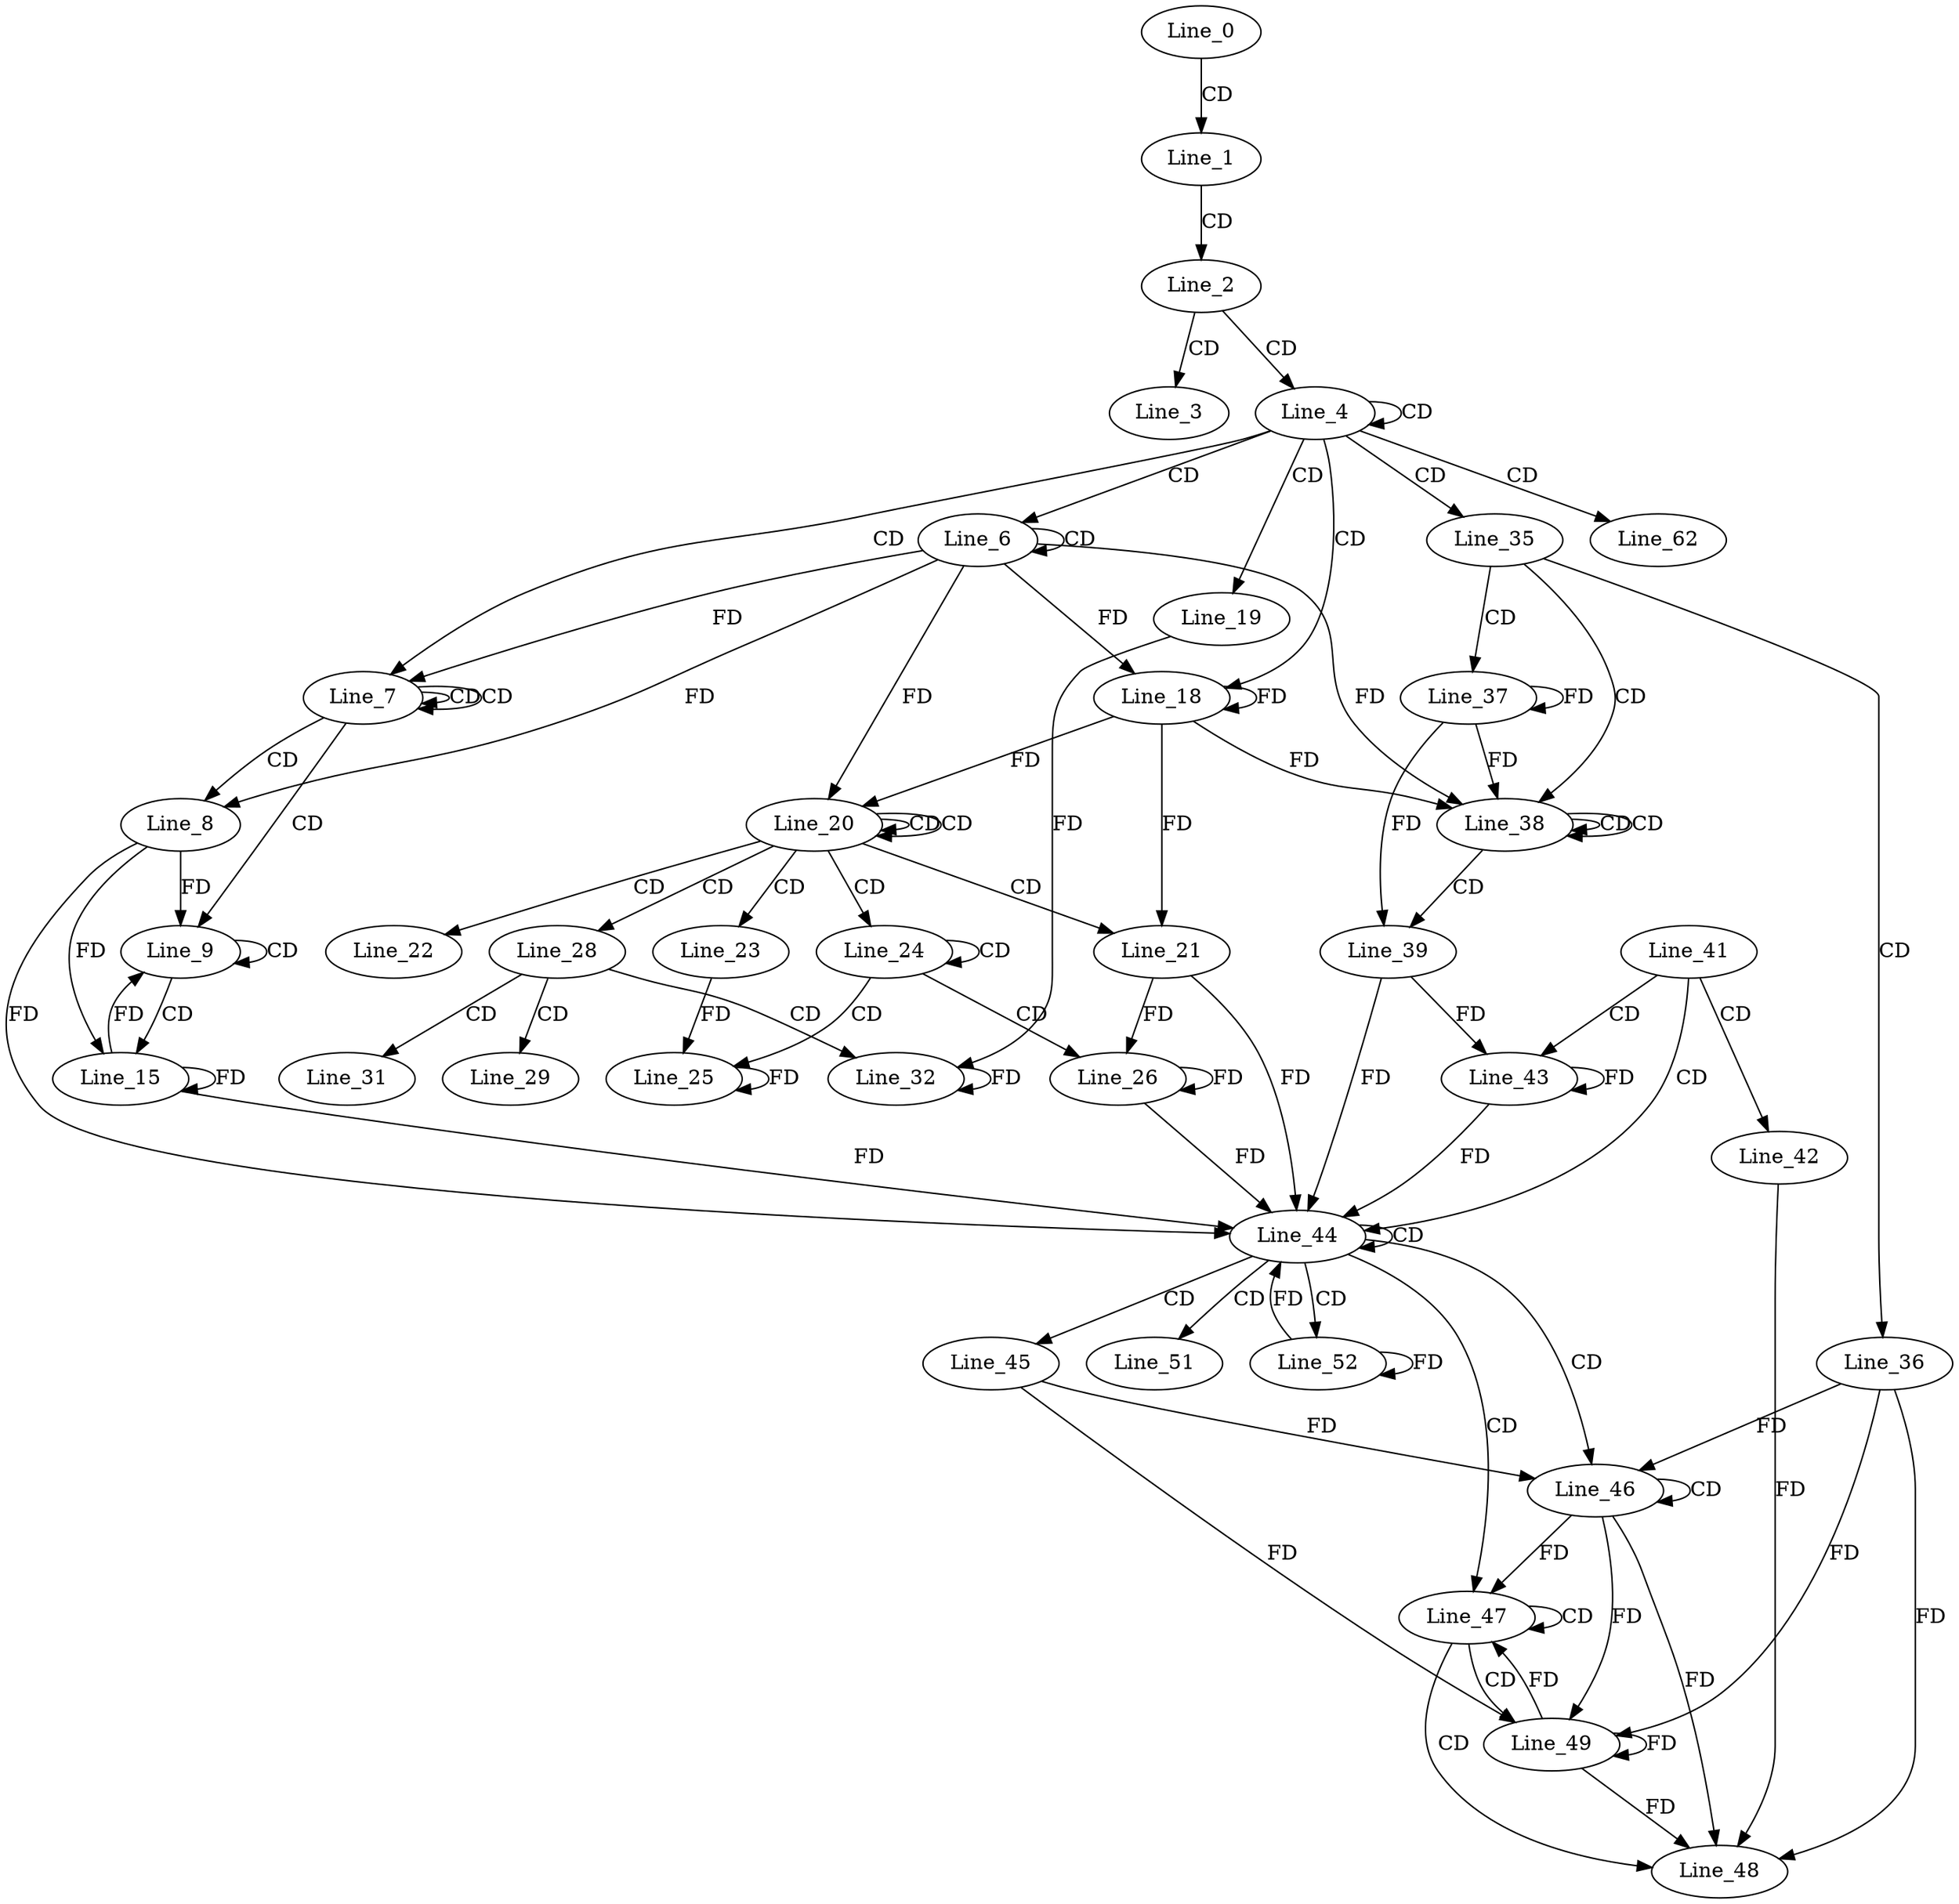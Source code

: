 digraph G {
  Line_0;
  Line_1;
  Line_2;
  Line_3;
  Line_4;
  Line_4;
  Line_6;
  Line_6;
  Line_7;
  Line_7;
  Line_8;
  Line_8;
  Line_9;
  Line_15;
  Line_18;
  Line_18;
  Line_19;
  Line_20;
  Line_20;
  Line_21;
  Line_21;
  Line_22;
  Line_23;
  Line_24;
  Line_25;
  Line_26;
  Line_28;
  Line_29;
  Line_31;
  Line_32;
  Line_35;
  Line_36;
  Line_37;
  Line_37;
  Line_38;
  Line_38;
  Line_39;
  Line_39;
  Line_41;
  Line_42;
  Line_43;
  Line_44;
  Line_45;
  Line_46;
  Line_46;
  Line_47;
  Line_48;
  Line_49;
  Line_49;
  Line_51;
  Line_52;
  Line_62;
  Line_0 -> Line_1 [ label="CD" ];
  Line_1 -> Line_2 [ label="CD" ];
  Line_2 -> Line_3 [ label="CD" ];
  Line_2 -> Line_4 [ label="CD" ];
  Line_4 -> Line_4 [ label="CD" ];
  Line_4 -> Line_6 [ label="CD" ];
  Line_6 -> Line_6 [ label="CD" ];
  Line_4 -> Line_7 [ label="CD" ];
  Line_7 -> Line_7 [ label="CD" ];
  Line_7 -> Line_7 [ label="CD" ];
  Line_6 -> Line_7 [ label="FD" ];
  Line_7 -> Line_8 [ label="CD" ];
  Line_6 -> Line_8 [ label="FD" ];
  Line_7 -> Line_9 [ label="CD" ];
  Line_9 -> Line_9 [ label="CD" ];
  Line_8 -> Line_9 [ label="FD" ];
  Line_9 -> Line_15 [ label="CD" ];
  Line_15 -> Line_15 [ label="FD" ];
  Line_8 -> Line_15 [ label="FD" ];
  Line_4 -> Line_18 [ label="CD" ];
  Line_6 -> Line_18 [ label="FD" ];
  Line_18 -> Line_18 [ label="FD" ];
  Line_4 -> Line_19 [ label="CD" ];
  Line_20 -> Line_20 [ label="CD" ];
  Line_20 -> Line_20 [ label="CD" ];
  Line_6 -> Line_20 [ label="FD" ];
  Line_18 -> Line_20 [ label="FD" ];
  Line_20 -> Line_21 [ label="CD" ];
  Line_18 -> Line_21 [ label="FD" ];
  Line_20 -> Line_22 [ label="CD" ];
  Line_20 -> Line_23 [ label="CD" ];
  Line_20 -> Line_24 [ label="CD" ];
  Line_24 -> Line_24 [ label="CD" ];
  Line_24 -> Line_25 [ label="CD" ];
  Line_25 -> Line_25 [ label="FD" ];
  Line_23 -> Line_25 [ label="FD" ];
  Line_24 -> Line_26 [ label="CD" ];
  Line_26 -> Line_26 [ label="FD" ];
  Line_21 -> Line_26 [ label="FD" ];
  Line_20 -> Line_28 [ label="CD" ];
  Line_28 -> Line_29 [ label="CD" ];
  Line_28 -> Line_31 [ label="CD" ];
  Line_28 -> Line_32 [ label="CD" ];
  Line_32 -> Line_32 [ label="FD" ];
  Line_19 -> Line_32 [ label="FD" ];
  Line_4 -> Line_35 [ label="CD" ];
  Line_35 -> Line_36 [ label="CD" ];
  Line_35 -> Line_37 [ label="CD" ];
  Line_37 -> Line_37 [ label="FD" ];
  Line_35 -> Line_38 [ label="CD" ];
  Line_38 -> Line_38 [ label="CD" ];
  Line_38 -> Line_38 [ label="CD" ];
  Line_6 -> Line_38 [ label="FD" ];
  Line_18 -> Line_38 [ label="FD" ];
  Line_37 -> Line_38 [ label="FD" ];
  Line_38 -> Line_39 [ label="CD" ];
  Line_37 -> Line_39 [ label="FD" ];
  Line_41 -> Line_42 [ label="CD" ];
  Line_41 -> Line_43 [ label="CD" ];
  Line_39 -> Line_43 [ label="FD" ];
  Line_43 -> Line_43 [ label="FD" ];
  Line_41 -> Line_44 [ label="CD" ];
  Line_44 -> Line_44 [ label="CD" ];
  Line_39 -> Line_44 [ label="FD" ];
  Line_43 -> Line_44 [ label="FD" ];
  Line_26 -> Line_44 [ label="FD" ];
  Line_21 -> Line_44 [ label="FD" ];
  Line_15 -> Line_44 [ label="FD" ];
  Line_8 -> Line_44 [ label="FD" ];
  Line_44 -> Line_45 [ label="CD" ];
  Line_44 -> Line_46 [ label="CD" ];
  Line_46 -> Line_46 [ label="CD" ];
  Line_45 -> Line_46 [ label="FD" ];
  Line_36 -> Line_46 [ label="FD" ];
  Line_44 -> Line_47 [ label="CD" ];
  Line_47 -> Line_47 [ label="CD" ];
  Line_46 -> Line_47 [ label="FD" ];
  Line_47 -> Line_48 [ label="CD" ];
  Line_42 -> Line_48 [ label="FD" ];
  Line_36 -> Line_48 [ label="FD" ];
  Line_46 -> Line_48 [ label="FD" ];
  Line_47 -> Line_49 [ label="CD" ];
  Line_49 -> Line_49 [ label="FD" ];
  Line_46 -> Line_49 [ label="FD" ];
  Line_45 -> Line_49 [ label="FD" ];
  Line_36 -> Line_49 [ label="FD" ];
  Line_44 -> Line_51 [ label="CD" ];
  Line_44 -> Line_52 [ label="CD" ];
  Line_52 -> Line_52 [ label="FD" ];
  Line_4 -> Line_62 [ label="CD" ];
  Line_15 -> Line_9 [ label="FD" ];
  Line_52 -> Line_44 [ label="FD" ];
  Line_49 -> Line_47 [ label="FD" ];
  Line_49 -> Line_48 [ label="FD" ];
}
